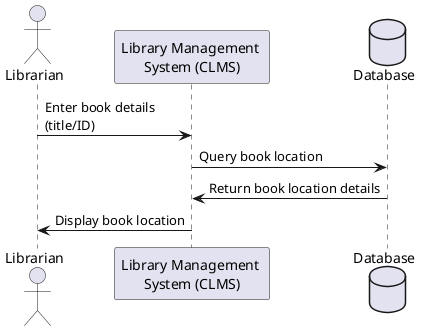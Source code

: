 @startuml
actor Librarian as librarian
participant "Library Management \nSystem (CLMS)" as system
database "Database" as db

librarian -> system : Enter book details\n(title/ID)
system -> db : Query book location
db -> system : Return book location details
system -> librarian : Display book location

@enduml